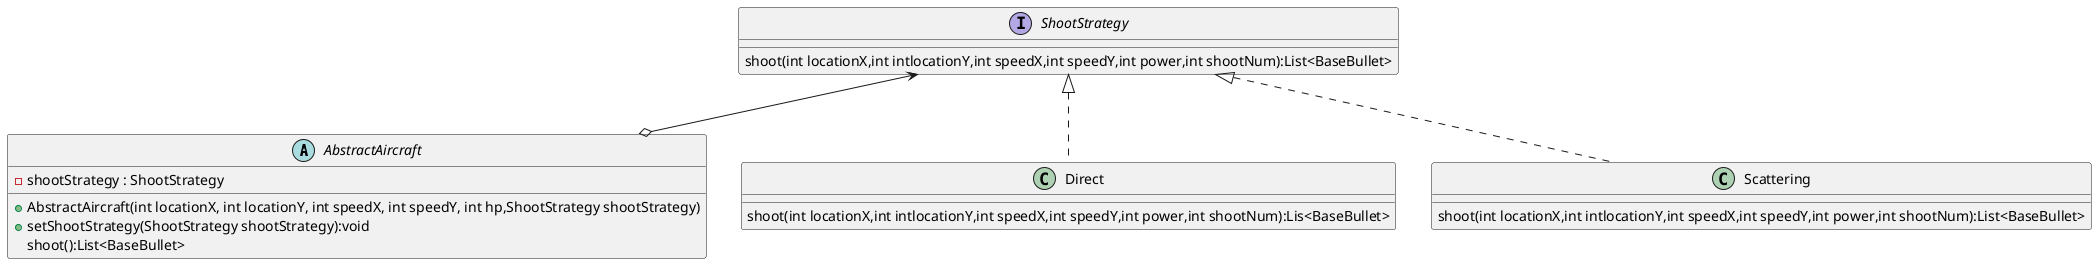 @startuml
'https://plantuml.com/class-diagram

abstract class AbstractAircraft

interface ShootStrategy
class Direct
class Scattering

ShootStrategy <--o AbstractAircraft
ShootStrategy <|.. Direct
ShootStrategy <|.. Scattering

abstract class AbstractAircraft{
    -shootStrategy : ShootStrategy
    + AbstractAircraft(int locationX, int locationY, int speedX, int speedY, int hp,ShootStrategy shootStrategy)
    +setShootStrategy(ShootStrategy shootStrategy):void
    shoot():List<BaseBullet>
}

interface ShootStrategy{

    shoot(int locationX,int intlocationY,int speedX,int speedY,int power,int shootNum):List<BaseBullet>
}

class Direct{
    shoot(int locationX,int intlocationY,int speedX,int speedY,int power,int shootNum):Lis<BaseBullet>
}

class Scattering{
    shoot(int locationX,int intlocationY,int speedX,int speedY,int power,int shootNum):List<BaseBullet>
}


@enduml